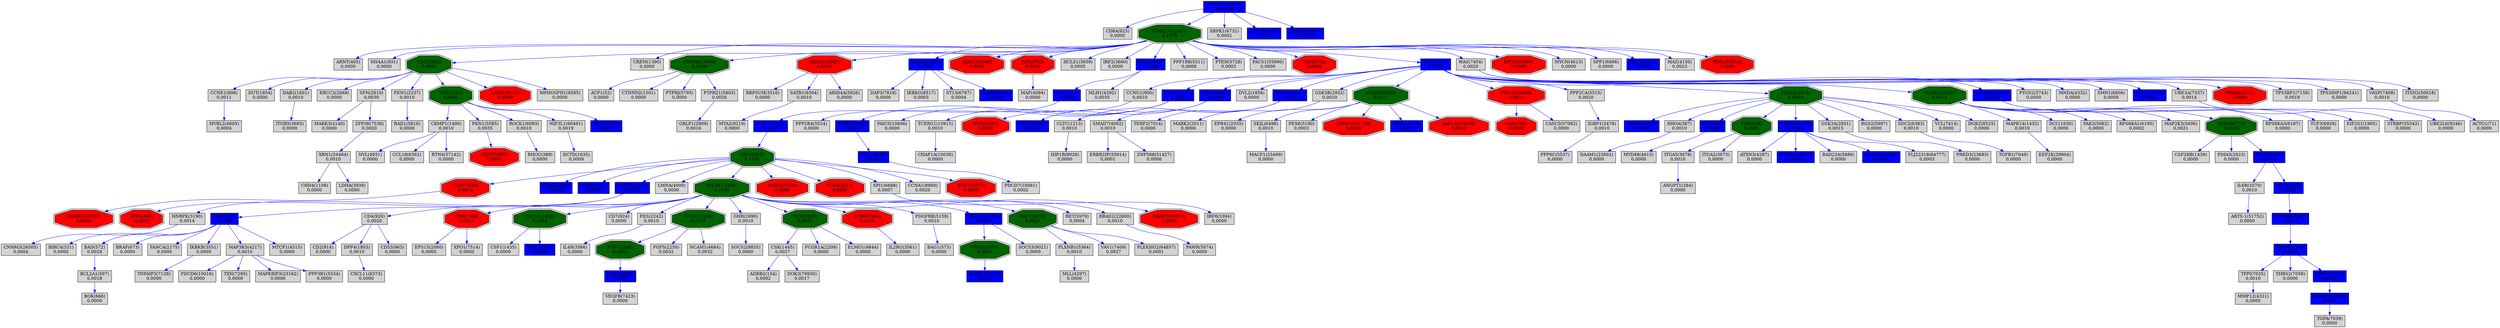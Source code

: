 digraph tmp_ans8 {
N_0 [shape = box, style = filled, fillcolor = lightgray, label = "ACTG1(71)\n0,0000"];
N_1 [shape = box, style = filled, fillcolor = lightgray, label = "ADRB2(154)\n0,0002"];
N_2 [shape = box, style = filled, fillcolor = blue, label = "ADRBK1(156)\n0,0083"];
N_3 [shape = box, style = filled, fillcolor = blue, label = "AKT1(207)\n0,0056"];
N_4 [shape = box, style = filled, fillcolor = blue, label = "BIN1(274)\n0,1050"];
N_5 [shape = box, style = filled, fillcolor = lightgray, label = "ANGPT1(284)\n0,0000"];
N_6 [shape = box, style = filled, fillcolor = lightgray, label = "BIRC4(331)\n0,0000"];
N_7 [shape = box, style = filled, fillcolor = lightgray, label = "RHOA(387)\n0,0010"];
N_8 [shape = box, style = filled, fillcolor = lightgray, label = "RHOC(389)\n0,0000"];
N_9 [shape = box, style = filled, fillcolor = lightgray, label = "ARNT(405)\n0,0000"];
N_10 [shape = box, style = filled, fillcolor = lightgray, label = "BAG1(573)\n0,0000"];
N_11 [shape = box, style = filled, fillcolor = lightgray, label = "BAD(572)\n0,0028"];
N_12 [shape = box, style = filled, fillcolor = lightgray, label = "BCL2A1(597)\n0,0018"];
N_13 [shape = doubleoctagon, style = filled, fillcolor = red, label = "BNIP2(663)\n0,0000"];
N_14 [shape = box, style = filled, fillcolor = lightgray, label = "BRAF(673)\n0,0000"];
N_15 [shape = box, style = filled, fillcolor = blue, label = "BTK(695)\n0,0048"];
N_16 [shape = doubleoctagon, style = filled, fillcolor = red, label = "CAD(790)\n0,0000"];
N_17 [shape = doubleoctagon, style = filled, fillcolor = red, label = "CASP7(840)\n0,0010"];
N_18 [shape = box, style = filled, fillcolor = blue, label = "RUNX2(860)\n0,0076"];
N_19 [shape = box, style = filled, fillcolor = lightgray, label = "CD2(914)\n0,0000"];
N_20 [shape = box, style = filled, fillcolor = lightgray, label = "CD4(920)\n0,0020"];
N_21 [shape = box, style = filled, fillcolor = lightgray, label = "CD8A(925)\n0,0000"];
N_22 [shape = doubleoctagon, style = filled, fillcolor = darkgreen, label = "CD9(928)\n0,0083"];
N_23 [shape = box, style = filled, fillcolor = lightgray, label = "MS4A1(931)\n0,0000"];
N_24 [shape = box, style = filled, fillcolor = lightgray, label = "CCNE1(898)\n0,0011"];
N_25 [shape = doubleoctagon, style = filled, fillcolor = darkgreen, label = "CDC2(983)\n0,0091"];
N_26 [shape = box, style = filled, fillcolor = lightgray, label = "CCNG1(900)\n0,0010"];
N_27 [shape = box, style = filled, fillcolor = blue, label = "CDK6(1021)\n0,0061"];
N_28 [shape = doubleoctagon, style = filled, fillcolor = red, label = "CCNT2(905)\n0,0032"];
N_29 [shape = box, style = filled, fillcolor = blue, label = "CEBPB(1051)\n0,0041"];
N_30 [shape = doubleoctagon, style = filled, fillcolor = red, label = "ATF4(468)\n0,0000"];
N_31 [shape = box, style = filled, fillcolor = blue, label = "CHD3(1107)\n3,1355"];
N_32 [shape = box, style = filled, fillcolor = lightgray, label = "CLTC(1213)\n0,0010"];
N_33 [shape = box, style = filled, fillcolor = lightgray, label = "CREM(1390)\n0,0000"];
N_34 [shape = doubleoctagon, style = filled, fillcolor = red, label = "CRK(1398)\n0,0010"];
N_35 [shape = box, style = filled, fillcolor = lightgray, label = "CSF1(1435)\n0,0000"];
N_36 [shape = doubleoctagon, style = filled, fillcolor = darkgreen, label = "CSF1R(1436)\n0,1000"];
N_37 [shape = box, style = filled, fillcolor = lightgray, label = "CSF2RB(1439)\n0,0000"];
N_38 [shape = box, style = filled, fillcolor = lightgray, label = "CSK(1445)\n0,0027"];
N_39 [shape = doubleoctagon, style = filled, fillcolor = darkgreen, label = "CDH5(1003)\n0,0057"];
N_40 [shape = doubleoctagon, style = filled, fillcolor = darkgreen, label = "CSNK2A1(1457)\n3,1375"];
N_41 [shape = box, style = filled, fillcolor = lightgray, label = "MAPK14(1432)\n0,0010"];
N_42 [shape = box, style = filled, fillcolor = blue, label = "CDC42(998)\n0,0064"];
N_43 [shape = box, style = filled, fillcolor = lightgray, label = "ACP1(52)\n0,0000"];
N_44 [shape = doubleoctagon, style = filled, fillcolor = darkgreen, label = "CTNNB1(1499)\n0,0036"];
N_45 [shape = box, style = filled, fillcolor = lightgray, label = "CTNND2(1501)\n0,0000"];
N_46 [shape = box, style = filled, fillcolor = lightgray, label = "CD7(924)\n0,0000"];
N_47 [shape = box, style = filled, fillcolor = blue, label = "COL4A5(1287)\n0,0073"];
N_48 [shape = box, style = filled, fillcolor = lightgray, label = "DCTD(1635)\n0,0009"];
N_49 [shape = box, style = filled, fillcolor = lightgray, label = "DPP4(1803)\n0,0010"];
N_50 [shape = box, style = filled, fillcolor = lightgray, label = "CRMP1(1400)\n0,0010"];
N_51 [shape = box, style = filled, fillcolor = lightgray, label = "DUT(1854)\n0,0000"];
N_52 [shape = box, style = filled, fillcolor = lightgray, label = "DVL2(1856)\n0,0000"];
N_53 [shape = box, style = filled, fillcolor = lightgray, label = "DAB2(1601)\n0,0010"];
N_54 [shape = box, style = filled, fillcolor = lightgray, label = "EIF2S1(1965)\n0,0000"];
N_55 [shape = box, style = filled, fillcolor = lightgray, label = "CHD4(1108)\n0,0000"];
N_56 [shape = box, style = filled, fillcolor = lightgray, label = "EPB41(2035)\n0,0000"];
N_57 [shape = box, style = filled, fillcolor = lightgray, label = "EPS15(2060)\n0,0000"];
N_58 [shape = box, style = filled, fillcolor = lightgray, label = "ERCC2(2068)\n0,0000"];
N_59 [shape = box, style = filled, fillcolor = blue, label = "EWSR1(2130)\n0,0083"];
N_60 [shape = box, style = filled, fillcolor = lightgray, label = "FANCA(2175)\n0,0000"];
N_61 [shape = box, style = filled, fillcolor = lightgray, label = "FCGR1A(2209)\n0,0000"];
N_62 [shape = box, style = filled, fillcolor = lightgray, label = "FES(2242)\n0,0010"];
N_63 [shape = doubleoctagon, style = filled, fillcolor = darkgreen, label = "FGF1(2246)\n0,1000"];
N_64 [shape = doubleoctagon, style = filled, fillcolor = darkgreen, label = "FGFR1(2260)\n0,1010"];
N_65 [shape = box, style = filled, fillcolor = lightgray, label = "FGF5(2250)\n0,0032"];
N_66 [shape = box, style = filled, fillcolor = blue, label = "XRCC6(2547)\n0,0148"];
N_67 [shape = box, style = filled, fillcolor = lightgray, label = "CD53(963)\n0,0000"];
N_68 [shape = box, style = filled, fillcolor = lightgray, label = "GHR(2690)\n0,0010"];
N_69 [shape = box, style = filled, fillcolor = lightgray, label = "SFN(2810)\n0,0030"];
N_70 [shape = box, style = filled, fillcolor = lightgray, label = "MARK2(2011)\n0,0000"];
N_71 [shape = box, style = filled, fillcolor = lightgray, label = "GSK3B(2932)\n0,0010"];
N_72 [shape = box, style = filled, fillcolor = lightgray, label = "PDIA3(2923)\n0,0000"];
N_73 [shape = doubleoctagon, style = filled, fillcolor = darkgreen, label = "HCK(3055)\n0,0037"];
N_74 [shape = doubleoctagon, style = filled, fillcolor = red, label = "HDAC1(3065)\n0,0020"];
N_75 [shape = box, style = filled, fillcolor = blue, label = "CUTL1(1523)\n0,1040"];
N_76 [shape = box, style = filled, fillcolor = lightgray, label = "FEN1(2237)\n0,0010"];
N_77 [shape = box, style = filled, fillcolor = lightgray, label = "HNRPK(3190)\n0,0014"];
N_78 [shape = box, style = filled, fillcolor = lightgray, label = "GSK3A(2931)\n0,0015"];
N_79 [shape = box, style = filled, fillcolor = blue, label = "HSPCA(3320)\n0,0065"];
N_80 [shape = doubleoctagon, style = filled, fillcolor = red, label = "HDAC2(3066)\n0,0000"];
N_81 [shape = box, style = filled, fillcolor = lightgray, label = "IKBKB(3551)\n0,0005"];
N_82 [shape = doubleoctagon, style = filled, fillcolor = red, label = "IL2RB(3560)\n0,0010"];
N_83 [shape = box, style = filled, fillcolor = lightgray, label = "IL2RG(3561)\n0,0000"];
N_84 [shape = box, style = filled, fillcolor = lightgray, label = "IL6R(3570)\n0,0010"];
N_85 [shape = box, style = filled, fillcolor = blue, label = "IL6ST(3572)\n0,0093"];
N_86 [shape = box, style = filled, fillcolor = lightgray, label = "IL4R(3566)\n0,0000"];
N_87 [shape = box, style = filled, fillcolor = lightgray, label = "IRF8(3394)\n0,0000"];
N_88 [shape = box, style = filled, fillcolor = lightgray, label = "ITGA5(3678)\n0,0010"];
N_89 [shape = box, style = filled, fillcolor = lightgray, label = "ITGA2(3673)\n0,0000"];
N_90 [shape = box, style = filled, fillcolor = lightgray, label = "ITGB5(3693)\n0,0000"];
N_91 [shape = doubleoctagon, style = filled, fillcolor = red, label = "JUN(3725)\n0,0010"];
N_92 [shape = box, style = filled, fillcolor = lightgray, label = "LDHA(3939)\n0,0000"];
N_93 [shape = box, style = filled, fillcolor = lightgray, label = "LMNA(4000)\n0,0000"];
N_94 [shape = box, style = filled, fillcolor = lightgray, label = "HCLS1(3059)\n0,0005"];
N_95 [shape = doubleoctagon, style = filled, fillcolor = darkgreen, label = "SMAD3(4088)\n0,0117"];
N_96 [shape = box, style = filled, fillcolor = lightgray, label = "SMAD7(4092)\n0,0010"];
N_97 [shape = box, style = filled, fillcolor = lightgray, label = "MAF(4094)\n0,0000"];
N_98 [shape = box, style = filled, fillcolor = lightgray, label = "DCC(1630)\n0,0000"];
N_99 [shape = box, style = filled, fillcolor = lightgray, label = "BOK(666)\n0,0000"];
N_100 [shape = box, style = filled, fillcolor = lightgray, label = "MAP3K5(4217)\n0,0010"];
N_101 [shape = box, style = filled, fillcolor = lightgray, label = "IGBP1(3476)\n0,0010"];
N_102 [shape = box, style = filled, fillcolor = lightgray, label = "MLL(4297)\n0,0000"];
N_103 [shape = box, style = filled, fillcolor = blue, label = "MMP9(4318)\n0,0065"];
N_104 [shape = box, style = filled, fillcolor = lightgray, label = "MLH1(4292)\n0,0035"];
N_105 [shape = box, style = filled, fillcolor = lightgray, label = "MYBL2(4605)\n0,0004"];
N_106 [shape = box, style = filled, fillcolor = lightgray, label = "MYD88(4615)\n0,0000"];
N_107 [shape = box, style = filled, fillcolor = lightgray, label = "NCAM1(4684)\n0,0032"];
N_108 [shape = box, style = filled, fillcolor = lightgray, label = "IRF2(3660)\n0,0000"];
N_109 [shape = box, style = filled, fillcolor = blue, label = "MYC(4609)\n0,1060"];
N_110 [shape = box, style = filled, fillcolor = lightgray, label = "RBPSUH(3516)\n0,0000"];
N_111 [shape = box, style = filled, fillcolor = lightgray, label = "PAK2(5062)\n0,0000"];
N_112 [shape = box, style = filled, fillcolor = lightgray, label = "PAWR(5074)\n0,0000"];
N_113 [shape = box, style = filled, fillcolor = lightgray, label = "PDGFRB(5159)\n0,0010"];
N_114 [shape = doubleoctagon, style = filled, fillcolor = darkgreen, label = "PIK3R1(5295)\n0,1020"];
N_115 [shape = box, style = filled, fillcolor = lightgray, label = "MARK3(4140)\n0,0000"];
N_116 [shape = box, style = filled, fillcolor = lightgray, label = "MMP12(4321)\n0,0000"];
N_117 [shape = doubleoctagon, style = filled, fillcolor = red, label = "PPP1CA(5499)\n0,0010"];
N_118 [shape = box, style = filled, fillcolor = lightgray, label = "PPP2CA(5515)\n0,0020"];
N_119 [shape = box, style = filled, fillcolor = lightgray, label = "PPP1R8(5511)\n0,0008"];
N_120 [shape = doubleoctagon, style = filled, fillcolor = darkgreen, label = "PRKCA(5578)\n0,0093"];
N_121 [shape = doubleoctagon, style = filled, fillcolor = red, label = "PA2G4(5036)\n0,0000"];
N_122 [shape = box, style = filled, fillcolor = lightgray, label = "PKN1(5585)\n0,0035"];
N_123 [shape = doubleoctagon, style = filled, fillcolor = darkgreen, label = "MAPK3(5595)\n0,0113"];
N_124 [shape = box, style = filled, fillcolor = blue, label = "PRKCI(5584)\n0,0054"];
N_125 [shape = box, style = filled, fillcolor = blue, label = "EIF2AK2(5610)\n0,0078"];
N_126 [shape = box, style = filled, fillcolor = lightgray, label = "ATXN3(4287)\n0,0000"];
N_127 [shape = box, style = filled, fillcolor = lightgray, label = "PTGS2(5743)\n0,0000"];
N_128 [shape = box, style = filled, fillcolor = lightgray, label = "GRLF1(2909)\n0,0016"];
N_129 [shape = doubleoctagon, style = filled, fillcolor = red, label = "PURA(5813)\n0,0000"];
N_130 [shape = box, style = filled, fillcolor = blue, label = "PTPN11(5781)\n0,0067"];
N_131 [shape = box, style = filled, fillcolor = lightgray, label = "PTEN(5728)\n0,0003"];
N_132 [shape = doubleoctagon, style = filled, fillcolor = darkgreen, label = "RAC1(5879)\n0,0037"];
N_133 [shape = box, style = filled, fillcolor = lightgray, label = "PLXNB1(5364)\n0,0010"];
N_134 [shape = box, style = filled, fillcolor = lightgray, label = "RAD1(5810)\n0,0000"];
N_135 [shape = doubleoctagon, style = filled, fillcolor = darkgreen, label = "RB1(5925)\n0,1030"];
N_136 [shape = box, style = filled, fillcolor = lightgray, label = "MNDA(4332)\n0,0000"];
N_137 [shape = box, style = filled, fillcolor = lightgray, label = "RET(5979)\n0,0004"];
N_138 [shape = box, style = filled, fillcolor = blue, label = "POU4F1(5457)\n0,0074"];
N_139 [shape = box, style = filled, fillcolor = lightgray, label = "ROCK1(6093)\n0,0010"];
N_140 [shape = box, style = filled, fillcolor = lightgray, label = "NVL(4931)\n0,0000"];
N_141 [shape = box, style = filled, fillcolor = lightgray, label = "RAD23A(5886)\n0,0000"];
N_142 [shape = box, style = filled, fillcolor = lightgray, label = "RPS6KA1(6195)\n0,0002"];
N_143 [shape = box, style = filled, fillcolor = lightgray, label = "MAP2K3(5606)\n0,0021"];
N_144 [shape = box, style = filled, fillcolor = lightgray, label = "SATB1(6304)\n0,0010"];
N_145 [shape = box, style = filled, fillcolor = lightgray, label = "RGS2(5997)\n0,0000"];
N_146 [shape = box, style = filled, fillcolor = lightgray, label = "PACS1(55690)\n0,0000"];
N_147 [shape = box, style = filled, fillcolor = lightgray, label = "PTPRJ(5795)\n0,0000"];
N_148 [shape = box, style = filled, fillcolor = lightgray, label = "SDC2(6383)\n0,0010"];
N_149 [shape = box, style = filled, fillcolor = lightgray, label = "SKIL(6498)\n0,0010"];
N_150 [shape = box, style = filled, fillcolor = lightgray, label = "SMN1(6606)\n0,0000"];
N_151 [shape = box, style = filled, fillcolor = lightgray, label = "SPI1(6688)\n0,0007"];
N_152 [shape = doubleoctagon, style = filled, fillcolor = red, label = "SRF(6722)\n0,0000"];
N_153 [shape = box, style = filled, fillcolor = lightgray, label = "SRPK1(6732)\n0,0002"];
N_154 [shape = doubleoctagon, style = filled, fillcolor = darkgreen, label = "STAT3(6774)\n0,0103"];
N_155 [shape = box, style = filled, fillcolor = lightgray, label = "RPS6KA3(6197)\n0,0000"];
N_156 [shape = box, style = filled, fillcolor = blue, label = "STK11(6794)\n0,0036"];
N_157 [shape = box, style = filled, fillcolor = lightgray, label = "TCF3(6929)\n0,0000"];
N_158 [shape = box, style = filled, fillcolor = lightgray, label = "TERF2(7014)\n0,0000"];
N_159 [shape = box, style = filled, fillcolor = blue, label = "ADAM17(6868)\n0,0045"];
N_160 [shape = box, style = filled, fillcolor = lightgray, label = "TGFA(7039)\n0,0000"];
N_161 [shape = box, style = filled, fillcolor = lightgray, label = "TGFB1(7040)\n0,0000"];
N_162 [shape = box, style = filled, fillcolor = lightgray, label = "TFPI(7035)\n0,0010"];
N_163 [shape = box, style = filled, fillcolor = lightgray, label = "THBS2(7058)\n0,0000"];
N_164 [shape = box, style = filled, fillcolor = lightgray, label = "CCL18(6362)\n0,0000"];
N_165 [shape = box, style = filled, fillcolor = lightgray, label = "TNFAIP3(7128)\n0,0000"];
N_166 [shape = box, style = filled, fillcolor = blue, label = "TP53(7157)\n3,1365"];
N_167 [shape = box, style = filled, fillcolor = lightgray, label = "UBE3A(7337)\n0,0014"];
N_168 [shape = box, style = filled, fillcolor = lightgray, label = "VASP(7408)\n0,0010"];
N_169 [shape = box, style = filled, fillcolor = lightgray, label = "VEGFB(7423)\n0,0000"];
N_170 [shape = doubleoctagon, style = filled, fillcolor = darkgreen, label = "VIM(7431)\n0,0081"];
N_171 [shape = box, style = filled, fillcolor = lightgray, label = "WAS(7454)\n0,0020"];
N_172 [shape = box, style = filled, fillcolor = lightgray, label = "XPO1(7514)\n0,0000"];
N_173 [shape = box, style = filled, fillcolor = lightgray, label = "VAV1(7409)\n0,0027"];
N_174 [shape = box, style = filled, fillcolor = blue, label = "YES1(7525)\n0,0990"];
N_175 [shape = box, style = filled, fillcolor = lightgray, label = "DAP3(7818)\n0,0000"];
N_176 [shape = box, style = filled, fillcolor = lightgray, label = "ZFP36(7538)\n0,0020"];
N_177 [shape = box, style = filled, fillcolor = blue, label = "SFRS7(6432)\n0,0058"];
N_178 [shape = box, style = filled, fillcolor = lightgray, label = "VCL(7414)\n0,0000"];
N_179 [shape = box, style = filled, fillcolor = blue, label = "PTPRS(5802)\n3,1345"];
N_180 [shape = box, style = filled, fillcolor = lightgray, label = "IKBKG(8517)\n0,0003"];
N_181 [shape = doubleoctagon, style = filled, fillcolor = red, label = "PRKRA(8575)\n0,0000"];
N_182 [shape = box, style = filled, fillcolor = blue, label = "NRP1(8829)\n0,0990"];
N_183 [shape = box, style = filled, fillcolor = lightgray, label = "ARID4A(5926)\n0,0000"];
N_184 [shape = box, style = filled, fillcolor = lightgray, label = "CCNA1(8900)\n0,0020"];
N_185 [shape = box, style = filled, fillcolor = lightgray, label = "SOCS2(8835)\n0,0000"];
N_186 [shape = doubleoctagon, style = filled, fillcolor = red, label = "EIF2S2(8894)\n0,0000"];
N_187 [shape = box, style = filled, fillcolor = lightgray, label = "MYCN(4613)\n0,0000"];
N_188 [shape = doubleoctagon, style = filled, fillcolor = red, label = "LATS1(9113)\n0,0000"];
N_189 [shape = box, style = filled, fillcolor = blue, label = "OSM(5008)\n0,0083"];
N_190 [shape = box, style = filled, fillcolor = lightgray, label = "SPP1(6696)\n0,0000"];
N_191 [shape = box, style = filled, fillcolor = lightgray, label = "ST13(6767)\n0,0004"];
N_192 [shape = box, style = filled, fillcolor = blue, label = "FEZ1(9638)\n3,1335"];
N_193 [shape = box, style = filled, fillcolor = lightgray, label = "TP53BP1(7158)\n0,0018"];
N_194 [shape = box, style = filled, fillcolor = lightgray, label = "UBE2L6(9246)\n0,0000"];
N_195 [shape = box, style = filled, fillcolor = blue, label = "IKBKE(9641)\n0,0055"];
N_196 [shape = box, style = filled, fillcolor = lightgray, label = "PDCD6(10016)\n0,0000"];
N_197 [shape = box, style = filled, fillcolor = lightgray, label = "DGKZ(8525)\n0,0000"];
N_198 [shape = box, style = filled, fillcolor = lightgray, label = "CHAF1A(10036)\n0,0000"];
N_199 [shape = doubleoctagon, style = filled, fillcolor = red, label = "PSME3(10197)\n0,0000"];
N_200 [shape = box, style = filled, fillcolor = lightgray, label = "PAICS(10606)\n0,0000"];
N_201 [shape = box, style = filled, fillcolor = lightgray, label = "TXN(7295)\n0,0000"];
N_202 [shape = box, style = filled, fillcolor = lightgray, label = "TCERG1(10915)\n0,0010"];
N_203 [shape = box, style = filled, fillcolor = blue, label = "FAF1(11124)\n0,0043"];
N_204 [shape = box, style = filled, fillcolor = lightgray, label = "MTA2(9219)\n0,0000"];
N_205 [shape = box, style = filled, fillcolor = lightgray, label = "MAPK8IP3(23162)\n0,0000"];
N_206 [shape = box, style = filled, fillcolor = lightgray, label = "MACF1(23499)\n0,0000"];
N_207 [shape = box, style = filled, fillcolor = lightgray, label = "PTPRZ1(5803)\n0,0026"];
N_208 [shape = box, style = filled, fillcolor = lightgray, label = "ITSN2(50618)\n0,0000"];
N_209 [shape = box, style = filled, fillcolor = lightgray, label = "RRAS2(22800)\n0,0010"];
N_210 [shape = box, style = filled, fillcolor = lightgray, label = "XRN1(54464)\n0,0010"];
N_211 [shape = box, style = filled, fillcolor = lightgray, label = "PDCD7(10081)\n0,0002"];
N_212 [shape = box, style = filled, fillcolor = lightgray, label = "PEX6(5190)\n0,0003"];
N_213 [shape = box, style = filled, fillcolor = lightgray, label = "ERBB2IP(55914)\n0,0001"];
N_214 [shape = doubleoctagon, style = filled, fillcolor = red, label = "SFRS16(11129)\n0,0000"];
N_215 [shape = box, style = filled, fillcolor = lightgray, label = "NIF3L1(60491)\n0,0019"];
N_216 [shape = box, style = filled, fillcolor = lightgray, label = "RTN4(57142)\n0,0000"];
N_217 [shape = box, style = filled, fillcolor = lightgray, label = "CASC5(57082)\n0,0000"];
N_218 [shape = box, style = filled, fillcolor = blue, label = "THRAP3(9967)\n53,9978"];
N_219 [shape = box, style = filled, fillcolor = blue, label = "SFRS12(140890)\n53,9988"];
N_220 [shape = box, style = filled, fillcolor = lightgray, label = "DOK3(79930)\n0,0017"];
N_221 [shape = box, style = filled, fillcolor = lightgray, label = "HIP1R(9026)\n0,0000"];
N_222 [shape = doubleoctagon, style = filled, fillcolor = red, label = "WASF3(10810)\n0,0000"];
N_223 [shape = box, style = filled, fillcolor = lightgray, label = "MTCP1(4515)\n0,0000"];
N_224 [shape = box, style = filled, fillcolor = lightgray, label = "DAAM1(23002)\n0,0000"];
N_225 [shape = box, style = filled, fillcolor = lightgray, label = "PLEKHG2(64857)\n0,0001"];
N_226 [shape = box, style = filled, fillcolor = lightgray, label = "ELMO1(9844)\n0,0000"];
N_227 [shape = box, style = filled, fillcolor = blue, label = "EBI3(10148)\n0,0107"];
N_228 [shape = box, style = filled, fillcolor = lightgray, label = "MPHOSPH1(9585)\n0,0000"];
N_229 [shape = box, style = filled, fillcolor = lightgray, label = "PPP2R4(5524)\n0,0000"];
N_230 [shape = box, style = filled, fillcolor = lightgray, label = "CXCL11(6373)\n0,0000"];
N_231 [shape = box, style = filled, fillcolor = lightgray, label = "SOCS3(9021)\n0,0000"];
N_232 [shape = box, style = filled, fillcolor = blue, label = "P2RXL1(9127)\n0,0047"];
N_233 [shape = box, style = filled, fillcolor = lightgray, label = "MAZ(4150)\n0,0023"];
N_234 [shape = doubleoctagon, style = filled, fillcolor = red, label = "BDP1(55814)\n0,0000"];
N_235 [shape = box, style = filled, fillcolor = lightgray, label = "EEF2K(29904)\n0,0000"];
N_236 [shape = box, style = filled, fillcolor = blue, label = "LILRA3(11026)\n0,0083"];
N_237 [shape = box, style = filled, fillcolor = lightgray, label = "FLJ22318(64777)\n0,0003"];
N_238 [shape = box, style = filled, fillcolor = lightgray, label = "PPP3R1(5534)\n0,0000"];
N_239 [shape = box, style = filled, fillcolor = lightgray, label = "CNNM3(26505)\n0,0004"];
N_240 [shape = box, style = filled, fillcolor = lightgray, label = "PRKD3(23683)\n0,0000"];
N_241 [shape = box, style = filled, fillcolor = lightgray, label = "ARTS-1(51752)\n0,0000"];
N_242 [shape = box, style = filled, fillcolor = blue, label = "TIMP3(7078)\n0,0055"];
N_243 [shape = doubleoctagon, style = filled, fillcolor = red, label = "SAP130(79595)\n0,0018"];
N_244 [shape = box, style = filled, fillcolor = lightgray, label = "ZNF588(51427)\n0,0000"];
N_245 [shape = box, style = filled, fillcolor = lightgray, label = "PPP6C(5537)\n0,0000"];
N_246 [shape = box, style = filled, fillcolor = lightgray, label = "STRBP(55342)\n0,0000"];
N_247 [shape = doubleoctagon, style = filled, fillcolor = red, label = "ENC1(8507)\n0,0000"];
N_248 [shape = box, style = filled, fillcolor = lightgray, label = "TP53INP1(94241)\n0,0000"];
N_249 [shape = box, style = filled, fillcolor = blue, label = "UPP1(7378)\n0,0071"];
N_3 -> N_6 [ color = blue ];
N_3 -> N_11 [ color = blue ];
N_11 -> N_12 [ color = blue ];
N_3 -> N_14 [ color = blue ];
N_20 -> N_19 [ color = blue ];
N_25 -> N_24 [ color = blue ];
N_29 -> N_30 [ color = blue ];
N_36 -> N_35 [ color = blue ];
N_38 -> N_1 [ color = blue ];
N_40 -> N_9 [ color = blue ];
N_40 -> N_23 [ color = blue ];
N_40 -> N_25 [ color = blue ];
N_40 -> N_33 [ color = blue ];
N_42 -> N_13 [ color = blue ];
N_40 -> N_44 [ color = blue ];
N_44 -> N_43 [ color = blue ];
N_44 -> N_45 [ color = blue ];
N_20 -> N_49 [ color = blue ];
N_25 -> N_51 [ color = blue ];
N_25 -> N_53 [ color = blue ];
N_34 -> N_57 [ color = blue ];
N_25 -> N_58 [ color = blue ];
N_3 -> N_60 [ color = blue ];
N_64 -> N_63 [ color = blue ];
N_64 -> N_65 [ color = blue ];
N_66 -> N_32 [ color = blue ];
N_20 -> N_67 [ color = blue ];
N_25 -> N_69 [ color = blue ];
N_71 -> N_70 [ color = blue ];
N_73 -> N_38 [ color = blue ];
N_73 -> N_61 [ color = blue ];
N_40 -> N_74 [ color = blue ];
N_4 -> N_75 [ color = blue ];
N_25 -> N_76 [ color = blue ];
N_29 -> N_77 [ color = blue ];
N_40 -> N_79 [ color = blue ];
N_40 -> N_80 [ color = blue ];
N_3 -> N_81 [ color = blue ];
N_82 -> N_83 [ color = blue ];
N_85 -> N_84 [ color = blue ];
N_62 -> N_86 [ color = blue ];
N_88 -> N_5 [ color = blue ];
N_22 -> N_88 [ color = blue ];
N_22 -> N_89 [ color = blue ];
N_53 -> N_90 [ color = blue ];
N_40 -> N_91 [ color = blue ];
N_40 -> N_94 [ color = blue ];
N_95 -> N_56 [ color = blue ];
N_66 -> N_96 [ color = blue ];
N_91 -> N_97 [ color = blue ];
N_12 -> N_99 [ color = blue ];
N_3 -> N_100 [ color = blue ];
N_47 -> N_103 [ color = blue ];
N_24 -> N_105 [ color = blue ];
N_15 -> N_106 [ color = blue ];
N_64 -> N_107 [ color = blue ];
N_40 -> N_108 [ color = blue ];
N_109 -> N_4 [ color = blue ];
N_40 -> N_109 [ color = blue ];
N_109 -> N_104 [ color = blue ];
N_74 -> N_110 [ color = blue ];
N_113 -> N_10 [ color = blue ];
N_114 -> N_3 [ color = blue ];
N_114 -> N_20 [ color = blue ];
N_114 -> N_34 [ color = blue ];
N_114 -> N_36 [ color = blue ];
N_114 -> N_46 [ color = blue ];
N_114 -> N_62 [ color = blue ];
N_114 -> N_64 [ color = blue ];
N_114 -> N_68 [ color = blue ];
N_114 -> N_73 [ color = blue ];
N_114 -> N_82 [ color = blue ];
N_114 -> N_113 [ color = blue ];
N_69 -> N_115 [ color = blue ];
N_117 -> N_16 [ color = blue ];
N_118 -> N_101 [ color = blue ];
N_40 -> N_119 [ color = blue ];
N_120 -> N_2 [ color = blue ];
N_120 -> N_7 [ color = blue ];
N_120 -> N_15 [ color = blue ];
N_120 -> N_22 [ color = blue ];
N_120 -> N_59 [ color = blue ];
N_120 -> N_78 [ color = blue ];
N_122 -> N_28 [ color = blue ];
N_123 -> N_41 [ color = blue ];
N_123 -> N_98 [ color = blue ];
N_123 -> N_111 [ color = blue ];
N_42 -> N_124 [ color = blue ];
N_125 -> N_54 [ color = blue ];
N_59 -> N_126 [ color = blue ];
N_130 -> N_39 [ color = blue ];
N_114 -> N_130 [ color = blue ];
N_40 -> N_131 [ color = blue ];
N_114 -> N_132 [ color = blue ];
N_133 -> N_102 [ color = blue ];
N_132 -> N_133 [ color = blue ];
N_76 -> N_134 [ color = blue ];
N_135 -> N_17 [ color = blue ];
N_135 -> N_18 [ color = blue ];
N_135 -> N_27 [ color = blue ];
N_135 -> N_29 [ color = blue ];
N_75 -> N_135 [ color = blue ];
N_135 -> N_93 [ color = blue ];
N_135 -> N_114 [ color = blue ];
N_135 -> N_121 [ color = blue ];
N_135 -> N_129 [ color = blue ];
N_114 -> N_137 [ color = blue ];
N_59 -> N_138 [ color = blue ];
N_139 -> N_8 [ color = blue ];
N_50 -> N_140 [ color = blue ];
N_59 -> N_141 [ color = blue ];
N_123 -> N_142 [ color = blue ];
N_123 -> N_143 [ color = blue ];
N_74 -> N_144 [ color = blue ];
N_120 -> N_145 [ color = blue ];
N_40 -> N_146 [ color = blue ];
N_44 -> N_147 [ color = blue ];
N_120 -> N_148 [ color = blue ];
N_95 -> N_149 [ color = blue ];
N_151 -> N_87 [ color = blue ];
N_135 -> N_151 [ color = blue ];
N_40 -> N_152 [ color = blue ];
N_154 -> N_37 [ color = blue ];
N_154 -> N_72 [ color = blue ];
N_154 -> N_85 [ color = blue ];
N_123 -> N_154 [ color = blue ];
N_123 -> N_155 [ color = blue ];
N_123 -> N_157 [ color = blue ];
N_66 -> N_158 [ color = blue ];
N_159 -> N_160 [ color = blue ];
N_148 -> N_161 [ color = blue ];
N_103 -> N_162 [ color = blue ];
N_162 -> N_116 [ color = blue ];
N_103 -> N_163 [ color = blue ];
N_50 -> N_164 [ color = blue ];
N_81 -> N_165 [ color = blue ];
N_166 -> N_26 [ color = blue ];
N_166 -> N_31 [ color = blue ];
N_40 -> N_166 [ color = blue ];
N_166 -> N_42 [ color = blue ];
N_166 -> N_52 [ color = blue ];
N_166 -> N_66 [ color = blue ];
N_166 -> N_71 [ color = blue ];
N_166 -> N_95 [ color = blue ];
N_166 -> N_117 [ color = blue ];
N_166 -> N_118 [ color = blue ];
N_166 -> N_120 [ color = blue ];
N_166 -> N_123 [ color = blue ];
N_166 -> N_125 [ color = blue ];
N_166 -> N_127 [ color = blue ];
N_166 -> N_136 [ color = blue ];
N_166 -> N_150 [ color = blue ];
N_166 -> N_156 [ color = blue ];
N_166 -> N_167 [ color = blue ];
N_168 -> N_0 [ color = blue ];
N_25 -> N_170 [ color = blue ];
N_170 -> N_50 [ color = blue ];
N_170 -> N_122 [ color = blue ];
N_170 -> N_139 [ color = blue ];
N_40 -> N_171 [ color = blue ];
N_171 -> N_168 [ color = blue ];
N_34 -> N_172 [ color = blue ];
N_132 -> N_173 [ color = blue ];
N_36 -> N_174 [ color = blue ];
N_79 -> N_175 [ color = blue ];
N_69 -> N_176 [ color = blue ];
N_120 -> N_178 [ color = blue ];
N_31 -> N_179 [ color = blue ];
N_79 -> N_180 [ color = blue ];
N_166 -> N_181 [ color = blue ];
N_63 -> N_182 [ color = blue ];
N_182 -> N_169 [ color = blue ];
N_74 -> N_183 [ color = blue ];
N_135 -> N_184 [ color = blue ];
N_68 -> N_185 [ color = blue ];
N_40 -> N_186 [ color = blue ];
N_40 -> N_187 [ color = blue ];
N_25 -> N_188 [ color = blue ];
N_189 -> N_47 [ color = blue ];
N_85 -> N_189 [ color = blue ];
N_40 -> N_190 [ color = blue ];
N_79 -> N_191 [ color = blue ];
N_179 -> N_192 [ color = blue ];
N_166 -> N_193 [ color = blue ];
N_167 -> N_194 [ color = blue ];
N_79 -> N_195 [ color = blue ];
N_100 -> N_196 [ color = blue ];
N_120 -> N_197 [ color = blue ];
N_17 -> N_199 [ color = blue ];
N_31 -> N_200 [ color = blue ];
N_100 -> N_201 [ color = blue ];
N_31 -> N_202 [ color = blue ];
N_202 -> N_198 [ color = blue ];
N_40 -> N_203 [ color = blue ];
N_144 -> N_204 [ color = blue ];
N_100 -> N_205 [ color = blue ];
N_149 -> N_206 [ color = blue ];
N_44 -> N_207 [ color = blue ];
N_207 -> N_128 [ color = blue ];
N_171 -> N_208 [ color = blue ];
N_209 -> N_112 [ color = blue ];
N_114 -> N_209 [ color = blue ];
N_210 -> N_55 [ color = blue ];
N_210 -> N_92 [ color = blue ];
N_176 -> N_210 [ color = blue ];
N_192 -> N_211 [ color = blue ];
N_95 -> N_212 [ color = blue ];
N_96 -> N_213 [ color = blue ];
N_95 -> N_214 [ color = blue ];
N_215 -> N_48 [ color = blue ];
N_170 -> N_215 [ color = blue ];
N_50 -> N_216 [ color = blue ];
N_117 -> N_217 [ color = blue ];
N_219 -> N_21 [ color = blue ];
N_219 -> N_40 [ color = blue ];
N_219 -> N_153 [ color = blue ];
N_219 -> N_177 [ color = blue ];
N_219 -> N_218 [ color = blue ];
N_38 -> N_220 [ color = blue ];
N_32 -> N_221 [ color = blue ];
N_114 -> N_222 [ color = blue ];
N_3 -> N_223 [ color = blue ];
N_7 -> N_224 [ color = blue ];
N_132 -> N_225 [ color = blue ];
N_73 -> N_226 [ color = blue ];
N_95 -> N_227 [ color = blue ];
N_25 -> N_228 [ color = blue ];
N_26 -> N_229 [ color = blue ];
N_49 -> N_230 [ color = blue ];
N_130 -> N_231 [ color = blue ];
N_39 -> N_232 [ color = blue ];
N_40 -> N_233 [ color = blue ];
N_40 -> N_234 [ color = blue ];
N_41 -> N_235 [ color = blue ];
N_59 -> N_236 [ color = blue ];
N_59 -> N_237 [ color = blue ];
N_100 -> N_238 [ color = blue ];
N_77 -> N_239 [ color = blue ];
N_78 -> N_240 [ color = blue ];
N_84 -> N_241 [ color = blue ];
N_103 -> N_242 [ color = blue ];
N_242 -> N_159 [ color = blue ];
N_95 -> N_243 [ color = blue ];
N_96 -> N_244 [ color = blue ];
N_101 -> N_245 [ color = blue ];
N_125 -> N_246 [ color = blue ];
N_135 -> N_247 [ color = blue ];
N_166 -> N_248 [ color = blue ];
N_170 -> N_249 [ color = blue ];
}
